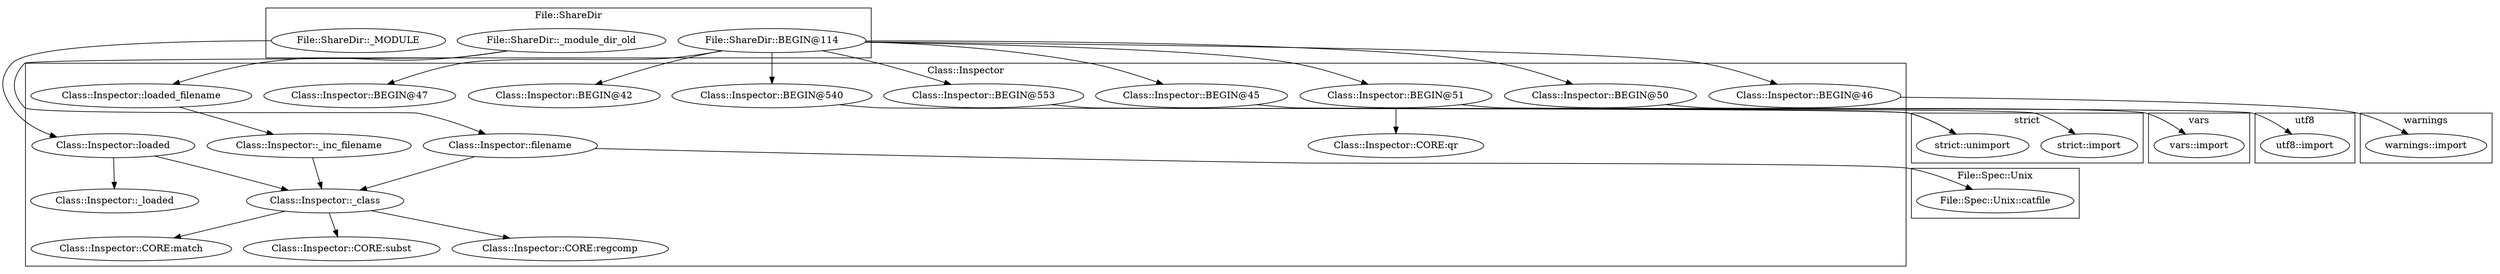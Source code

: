 digraph {
graph [overlap=false]
subgraph cluster_utf8 {
	label="utf8";
	"utf8::import";
}
subgraph cluster_Class_Inspector {
	label="Class::Inspector";
	"Class::Inspector::CORE:match";
	"Class::Inspector::loaded_filename";
	"Class::Inspector::BEGIN@553";
	"Class::Inspector::loaded";
	"Class::Inspector::BEGIN@45";
	"Class::Inspector::BEGIN@50";
	"Class::Inspector::filename";
	"Class::Inspector::BEGIN@51";
	"Class::Inspector::CORE:qr";
	"Class::Inspector::BEGIN@540";
	"Class::Inspector::BEGIN@42";
	"Class::Inspector::CORE:subst";
	"Class::Inspector::CORE:regcomp";
	"Class::Inspector::_inc_filename";
	"Class::Inspector::BEGIN@47";
	"Class::Inspector::_class";
	"Class::Inspector::BEGIN@46";
	"Class::Inspector::_loaded";
}
subgraph cluster_File_ShareDir {
	label="File::ShareDir";
	"File::ShareDir::_MODULE";
	"File::ShareDir::BEGIN@114";
	"File::ShareDir::_module_dir_old";
}
subgraph cluster_warnings {
	label="warnings";
	"warnings::import";
}
subgraph cluster_vars {
	label="vars";
	"vars::import";
}
subgraph cluster_strict {
	label="strict";
	"strict::import";
	"strict::unimport";
}
subgraph cluster_File_Spec_Unix {
	label="File::Spec::Unix";
	"File::Spec::Unix::catfile";
}
"File::ShareDir::BEGIN@114" -> "Class::Inspector::BEGIN@42";
"Class::Inspector::loaded" -> "Class::Inspector::_class";
"Class::Inspector::filename" -> "Class::Inspector::_class";
"Class::Inspector::_inc_filename" -> "Class::Inspector::_class";
"File::ShareDir::BEGIN@114" -> "Class::Inspector::BEGIN@50";
"Class::Inspector::_class" -> "Class::Inspector::CORE:subst";
"File::ShareDir::BEGIN@114" -> "Class::Inspector::BEGIN@51";
"Class::Inspector::BEGIN@553" -> "strict::unimport";
"Class::Inspector::BEGIN@540" -> "strict::unimport";
"Class::Inspector::_class" -> "Class::Inspector::CORE:regcomp";
"Class::Inspector::BEGIN@46" -> "warnings::import";
"File::ShareDir::BEGIN@114" -> "Class::Inspector::BEGIN@46";
"Class::Inspector::_class" -> "Class::Inspector::CORE:match";
"File::ShareDir::_module_dir_old" -> "Class::Inspector::loaded_filename";
"File::ShareDir::_module_dir_old" -> "Class::Inspector::filename";
"Class::Inspector::BEGIN@50" -> "vars::import";
"File::ShareDir::BEGIN@114" -> "Class::Inspector::BEGIN@540";
"Class::Inspector::filename" -> "File::Spec::Unix::catfile";
"Class::Inspector::BEGIN@51" -> "utf8::import";
"Class::Inspector::BEGIN@45" -> "strict::import";
"File::ShareDir::BEGIN@114" -> "Class::Inspector::BEGIN@47";
"File::ShareDir::BEGIN@114" -> "Class::Inspector::BEGIN@553";
"Class::Inspector::BEGIN@51" -> "Class::Inspector::CORE:qr";
"Class::Inspector::loaded" -> "Class::Inspector::_loaded";
"File::ShareDir::_MODULE" -> "Class::Inspector::loaded";
"Class::Inspector::loaded_filename" -> "Class::Inspector::_inc_filename";
"File::ShareDir::BEGIN@114" -> "Class::Inspector::BEGIN@45";
}
